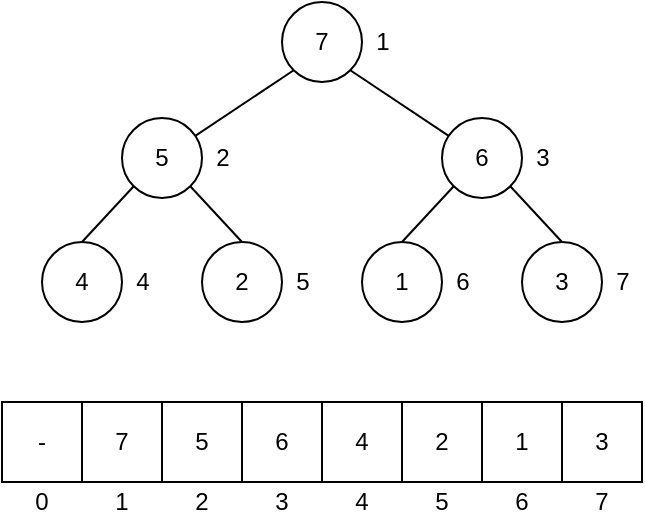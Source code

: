 <mxfile version="14.4.5" type="github">
  <diagram id="wZqmcExUdm-AMlnz-svR" name="Page-1">
    <mxGraphModel dx="380" dy="606" grid="1" gridSize="10" guides="1" tooltips="1" connect="1" arrows="1" fold="1" page="1" pageScale="1" pageWidth="850" pageHeight="1100" math="0" shadow="0">
      <root>
        <mxCell id="0" />
        <mxCell id="1" parent="0" />
        <mxCell id="tPtvg7r7l6w8eXV7Xtgh-3" value="" style="group" vertex="1" connectable="0" parent="1">
          <mxGeometry x="160" y="80" width="60" height="40" as="geometry" />
        </mxCell>
        <mxCell id="tPtvg7r7l6w8eXV7Xtgh-1" value="7" style="ellipse;whiteSpace=wrap;html=1;aspect=fixed;" vertex="1" parent="tPtvg7r7l6w8eXV7Xtgh-3">
          <mxGeometry width="40" height="40" as="geometry" />
        </mxCell>
        <mxCell id="tPtvg7r7l6w8eXV7Xtgh-2" value="1" style="text;html=1;align=center;verticalAlign=middle;resizable=0;points=[];autosize=1;" vertex="1" parent="tPtvg7r7l6w8eXV7Xtgh-3">
          <mxGeometry x="40" y="10" width="20" height="20" as="geometry" />
        </mxCell>
        <mxCell id="tPtvg7r7l6w8eXV7Xtgh-4" value="" style="group" vertex="1" connectable="0" parent="1">
          <mxGeometry x="80" y="138" width="60" height="40" as="geometry" />
        </mxCell>
        <mxCell id="tPtvg7r7l6w8eXV7Xtgh-5" value="5" style="ellipse;whiteSpace=wrap;html=1;aspect=fixed;" vertex="1" parent="tPtvg7r7l6w8eXV7Xtgh-4">
          <mxGeometry width="40" height="40" as="geometry" />
        </mxCell>
        <mxCell id="tPtvg7r7l6w8eXV7Xtgh-6" value="2" style="text;html=1;align=center;verticalAlign=middle;resizable=0;points=[];autosize=1;" vertex="1" parent="tPtvg7r7l6w8eXV7Xtgh-4">
          <mxGeometry x="40" y="10" width="20" height="20" as="geometry" />
        </mxCell>
        <mxCell id="tPtvg7r7l6w8eXV7Xtgh-7" value="" style="group" vertex="1" connectable="0" parent="1">
          <mxGeometry x="240" y="138" width="60" height="40" as="geometry" />
        </mxCell>
        <mxCell id="tPtvg7r7l6w8eXV7Xtgh-8" value="6" style="ellipse;whiteSpace=wrap;html=1;aspect=fixed;" vertex="1" parent="tPtvg7r7l6w8eXV7Xtgh-7">
          <mxGeometry width="40" height="40" as="geometry" />
        </mxCell>
        <mxCell id="tPtvg7r7l6w8eXV7Xtgh-9" value="3" style="text;html=1;align=center;verticalAlign=middle;resizable=0;points=[];autosize=1;" vertex="1" parent="tPtvg7r7l6w8eXV7Xtgh-7">
          <mxGeometry x="40" y="10" width="20" height="20" as="geometry" />
        </mxCell>
        <mxCell id="tPtvg7r7l6w8eXV7Xtgh-10" value="" style="group" vertex="1" connectable="0" parent="1">
          <mxGeometry x="40" y="200" width="60" height="40" as="geometry" />
        </mxCell>
        <mxCell id="tPtvg7r7l6w8eXV7Xtgh-11" value="4" style="ellipse;whiteSpace=wrap;html=1;aspect=fixed;" vertex="1" parent="tPtvg7r7l6w8eXV7Xtgh-10">
          <mxGeometry width="40" height="40" as="geometry" />
        </mxCell>
        <mxCell id="tPtvg7r7l6w8eXV7Xtgh-12" value="4" style="text;html=1;align=center;verticalAlign=middle;resizable=0;points=[];autosize=1;" vertex="1" parent="tPtvg7r7l6w8eXV7Xtgh-10">
          <mxGeometry x="40" y="10" width="20" height="20" as="geometry" />
        </mxCell>
        <mxCell id="tPtvg7r7l6w8eXV7Xtgh-13" value="" style="group" vertex="1" connectable="0" parent="1">
          <mxGeometry x="120" y="200" width="60" height="40" as="geometry" />
        </mxCell>
        <mxCell id="tPtvg7r7l6w8eXV7Xtgh-14" value="2" style="ellipse;whiteSpace=wrap;html=1;aspect=fixed;" vertex="1" parent="tPtvg7r7l6w8eXV7Xtgh-13">
          <mxGeometry width="40" height="40" as="geometry" />
        </mxCell>
        <mxCell id="tPtvg7r7l6w8eXV7Xtgh-15" value="5" style="text;html=1;align=center;verticalAlign=middle;resizable=0;points=[];autosize=1;" vertex="1" parent="tPtvg7r7l6w8eXV7Xtgh-13">
          <mxGeometry x="40" y="10" width="20" height="20" as="geometry" />
        </mxCell>
        <mxCell id="tPtvg7r7l6w8eXV7Xtgh-16" value="" style="group" vertex="1" connectable="0" parent="1">
          <mxGeometry x="200" y="200" width="60" height="40" as="geometry" />
        </mxCell>
        <mxCell id="tPtvg7r7l6w8eXV7Xtgh-17" value="1" style="ellipse;whiteSpace=wrap;html=1;aspect=fixed;" vertex="1" parent="tPtvg7r7l6w8eXV7Xtgh-16">
          <mxGeometry width="40" height="40" as="geometry" />
        </mxCell>
        <mxCell id="tPtvg7r7l6w8eXV7Xtgh-18" value="6" style="text;html=1;align=center;verticalAlign=middle;resizable=0;points=[];autosize=1;" vertex="1" parent="tPtvg7r7l6w8eXV7Xtgh-16">
          <mxGeometry x="40" y="10" width="20" height="20" as="geometry" />
        </mxCell>
        <mxCell id="tPtvg7r7l6w8eXV7Xtgh-19" value="" style="group" vertex="1" connectable="0" parent="1">
          <mxGeometry x="280" y="200" width="60" height="40" as="geometry" />
        </mxCell>
        <mxCell id="tPtvg7r7l6w8eXV7Xtgh-20" value="3" style="ellipse;whiteSpace=wrap;html=1;aspect=fixed;" vertex="1" parent="tPtvg7r7l6w8eXV7Xtgh-19">
          <mxGeometry width="40" height="40" as="geometry" />
        </mxCell>
        <mxCell id="tPtvg7r7l6w8eXV7Xtgh-21" value="7" style="text;html=1;align=center;verticalAlign=middle;resizable=0;points=[];autosize=1;" vertex="1" parent="tPtvg7r7l6w8eXV7Xtgh-19">
          <mxGeometry x="40" y="10" width="20" height="20" as="geometry" />
        </mxCell>
        <mxCell id="tPtvg7r7l6w8eXV7Xtgh-22" style="rounded=0;orthogonalLoop=1;jettySize=auto;html=1;exitX=0;exitY=1;exitDx=0;exitDy=0;endArrow=none;endFill=0;" edge="1" parent="1" source="tPtvg7r7l6w8eXV7Xtgh-1" target="tPtvg7r7l6w8eXV7Xtgh-5">
          <mxGeometry relative="1" as="geometry" />
        </mxCell>
        <mxCell id="tPtvg7r7l6w8eXV7Xtgh-23" style="edgeStyle=none;rounded=0;orthogonalLoop=1;jettySize=auto;html=1;exitX=1;exitY=1;exitDx=0;exitDy=0;endArrow=none;endFill=0;" edge="1" parent="1" source="tPtvg7r7l6w8eXV7Xtgh-1" target="tPtvg7r7l6w8eXV7Xtgh-8">
          <mxGeometry relative="1" as="geometry" />
        </mxCell>
        <mxCell id="tPtvg7r7l6w8eXV7Xtgh-24" style="edgeStyle=none;rounded=0;orthogonalLoop=1;jettySize=auto;html=1;exitX=0;exitY=1;exitDx=0;exitDy=0;entryX=0.5;entryY=0;entryDx=0;entryDy=0;endArrow=none;endFill=0;" edge="1" parent="1" source="tPtvg7r7l6w8eXV7Xtgh-5" target="tPtvg7r7l6w8eXV7Xtgh-11">
          <mxGeometry relative="1" as="geometry" />
        </mxCell>
        <mxCell id="tPtvg7r7l6w8eXV7Xtgh-25" style="edgeStyle=none;rounded=0;orthogonalLoop=1;jettySize=auto;html=1;exitX=1;exitY=1;exitDx=0;exitDy=0;entryX=0.5;entryY=0;entryDx=0;entryDy=0;endArrow=none;endFill=0;" edge="1" parent="1" source="tPtvg7r7l6w8eXV7Xtgh-5" target="tPtvg7r7l6w8eXV7Xtgh-14">
          <mxGeometry relative="1" as="geometry" />
        </mxCell>
        <mxCell id="tPtvg7r7l6w8eXV7Xtgh-26" style="edgeStyle=none;rounded=0;orthogonalLoop=1;jettySize=auto;html=1;exitX=0;exitY=1;exitDx=0;exitDy=0;entryX=0.5;entryY=0;entryDx=0;entryDy=0;endArrow=none;endFill=0;" edge="1" parent="1" source="tPtvg7r7l6w8eXV7Xtgh-8" target="tPtvg7r7l6w8eXV7Xtgh-17">
          <mxGeometry relative="1" as="geometry" />
        </mxCell>
        <mxCell id="tPtvg7r7l6w8eXV7Xtgh-27" style="edgeStyle=none;rounded=0;orthogonalLoop=1;jettySize=auto;html=1;exitX=1;exitY=1;exitDx=0;exitDy=0;entryX=0.5;entryY=0;entryDx=0;entryDy=0;endArrow=none;endFill=0;" edge="1" parent="1" source="tPtvg7r7l6w8eXV7Xtgh-8" target="tPtvg7r7l6w8eXV7Xtgh-20">
          <mxGeometry relative="1" as="geometry" />
        </mxCell>
        <mxCell id="tPtvg7r7l6w8eXV7Xtgh-30" value="" style="group" vertex="1" connectable="0" parent="1">
          <mxGeometry x="20" y="280" width="40" height="60" as="geometry" />
        </mxCell>
        <mxCell id="tPtvg7r7l6w8eXV7Xtgh-28" value="-" style="whiteSpace=wrap;html=1;aspect=fixed;" vertex="1" parent="tPtvg7r7l6w8eXV7Xtgh-30">
          <mxGeometry width="40" height="40" as="geometry" />
        </mxCell>
        <mxCell id="tPtvg7r7l6w8eXV7Xtgh-29" value="0" style="text;html=1;strokeColor=none;fillColor=none;align=center;verticalAlign=middle;whiteSpace=wrap;rounded=0;" vertex="1" parent="tPtvg7r7l6w8eXV7Xtgh-30">
          <mxGeometry y="40" width="40" height="20" as="geometry" />
        </mxCell>
        <mxCell id="tPtvg7r7l6w8eXV7Xtgh-31" value="" style="group" vertex="1" connectable="0" parent="1">
          <mxGeometry x="60" y="280" width="40" height="60" as="geometry" />
        </mxCell>
        <mxCell id="tPtvg7r7l6w8eXV7Xtgh-32" value="7" style="whiteSpace=wrap;html=1;aspect=fixed;" vertex="1" parent="tPtvg7r7l6w8eXV7Xtgh-31">
          <mxGeometry width="40" height="40" as="geometry" />
        </mxCell>
        <mxCell id="tPtvg7r7l6w8eXV7Xtgh-33" value="1" style="text;html=1;strokeColor=none;fillColor=none;align=center;verticalAlign=middle;whiteSpace=wrap;rounded=0;" vertex="1" parent="tPtvg7r7l6w8eXV7Xtgh-31">
          <mxGeometry y="40" width="40" height="20" as="geometry" />
        </mxCell>
        <mxCell id="tPtvg7r7l6w8eXV7Xtgh-34" value="" style="group" vertex="1" connectable="0" parent="1">
          <mxGeometry x="100" y="280" width="40" height="60" as="geometry" />
        </mxCell>
        <mxCell id="tPtvg7r7l6w8eXV7Xtgh-35" value="5" style="whiteSpace=wrap;html=1;aspect=fixed;" vertex="1" parent="tPtvg7r7l6w8eXV7Xtgh-34">
          <mxGeometry width="40" height="40" as="geometry" />
        </mxCell>
        <mxCell id="tPtvg7r7l6w8eXV7Xtgh-36" value="2" style="text;html=1;strokeColor=none;fillColor=none;align=center;verticalAlign=middle;whiteSpace=wrap;rounded=0;" vertex="1" parent="tPtvg7r7l6w8eXV7Xtgh-34">
          <mxGeometry y="40" width="40" height="20" as="geometry" />
        </mxCell>
        <mxCell id="tPtvg7r7l6w8eXV7Xtgh-37" value="" style="group" vertex="1" connectable="0" parent="1">
          <mxGeometry x="140" y="280" width="40" height="60" as="geometry" />
        </mxCell>
        <mxCell id="tPtvg7r7l6w8eXV7Xtgh-38" value="6" style="whiteSpace=wrap;html=1;aspect=fixed;" vertex="1" parent="tPtvg7r7l6w8eXV7Xtgh-37">
          <mxGeometry width="40" height="40" as="geometry" />
        </mxCell>
        <mxCell id="tPtvg7r7l6w8eXV7Xtgh-39" value="3" style="text;html=1;strokeColor=none;fillColor=none;align=center;verticalAlign=middle;whiteSpace=wrap;rounded=0;" vertex="1" parent="tPtvg7r7l6w8eXV7Xtgh-37">
          <mxGeometry y="40" width="40" height="20" as="geometry" />
        </mxCell>
        <mxCell id="tPtvg7r7l6w8eXV7Xtgh-40" value="" style="group" vertex="1" connectable="0" parent="1">
          <mxGeometry x="180" y="280" width="40" height="60" as="geometry" />
        </mxCell>
        <mxCell id="tPtvg7r7l6w8eXV7Xtgh-41" value="4" style="whiteSpace=wrap;html=1;aspect=fixed;" vertex="1" parent="tPtvg7r7l6w8eXV7Xtgh-40">
          <mxGeometry width="40" height="40" as="geometry" />
        </mxCell>
        <mxCell id="tPtvg7r7l6w8eXV7Xtgh-42" value="4" style="text;html=1;strokeColor=none;fillColor=none;align=center;verticalAlign=middle;whiteSpace=wrap;rounded=0;" vertex="1" parent="tPtvg7r7l6w8eXV7Xtgh-40">
          <mxGeometry y="40" width="40" height="20" as="geometry" />
        </mxCell>
        <mxCell id="tPtvg7r7l6w8eXV7Xtgh-43" value="" style="group" vertex="1" connectable="0" parent="1">
          <mxGeometry x="220" y="280" width="40" height="60" as="geometry" />
        </mxCell>
        <mxCell id="tPtvg7r7l6w8eXV7Xtgh-44" value="2" style="whiteSpace=wrap;html=1;aspect=fixed;" vertex="1" parent="tPtvg7r7l6w8eXV7Xtgh-43">
          <mxGeometry width="40" height="40" as="geometry" />
        </mxCell>
        <mxCell id="tPtvg7r7l6w8eXV7Xtgh-45" value="5" style="text;html=1;strokeColor=none;fillColor=none;align=center;verticalAlign=middle;whiteSpace=wrap;rounded=0;" vertex="1" parent="tPtvg7r7l6w8eXV7Xtgh-43">
          <mxGeometry y="40" width="40" height="20" as="geometry" />
        </mxCell>
        <mxCell id="tPtvg7r7l6w8eXV7Xtgh-46" value="" style="group" vertex="1" connectable="0" parent="1">
          <mxGeometry x="260" y="280" width="40" height="60" as="geometry" />
        </mxCell>
        <mxCell id="tPtvg7r7l6w8eXV7Xtgh-47" value="1" style="whiteSpace=wrap;html=1;aspect=fixed;" vertex="1" parent="tPtvg7r7l6w8eXV7Xtgh-46">
          <mxGeometry width="40" height="40" as="geometry" />
        </mxCell>
        <mxCell id="tPtvg7r7l6w8eXV7Xtgh-48" value="6" style="text;html=1;strokeColor=none;fillColor=none;align=center;verticalAlign=middle;whiteSpace=wrap;rounded=0;" vertex="1" parent="tPtvg7r7l6w8eXV7Xtgh-46">
          <mxGeometry y="40" width="40" height="20" as="geometry" />
        </mxCell>
        <mxCell id="tPtvg7r7l6w8eXV7Xtgh-49" value="" style="group" vertex="1" connectable="0" parent="1">
          <mxGeometry x="300" y="280" width="40" height="60" as="geometry" />
        </mxCell>
        <mxCell id="tPtvg7r7l6w8eXV7Xtgh-50" value="3" style="whiteSpace=wrap;html=1;aspect=fixed;" vertex="1" parent="tPtvg7r7l6w8eXV7Xtgh-49">
          <mxGeometry width="40" height="40" as="geometry" />
        </mxCell>
        <mxCell id="tPtvg7r7l6w8eXV7Xtgh-51" value="7" style="text;html=1;strokeColor=none;fillColor=none;align=center;verticalAlign=middle;whiteSpace=wrap;rounded=0;" vertex="1" parent="tPtvg7r7l6w8eXV7Xtgh-49">
          <mxGeometry y="40" width="40" height="20" as="geometry" />
        </mxCell>
      </root>
    </mxGraphModel>
  </diagram>
</mxfile>

